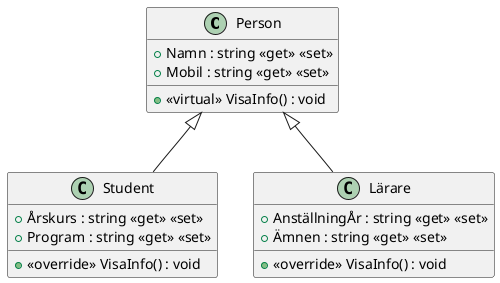 @startuml
class Person {
    + Namn : string <<get>> <<set>>
    + Mobil : string <<get>> <<set>>
    + <<virtual>> VisaInfo() : void
}
class Student {
    + Årskurs : string <<get>> <<set>>
    + Program : string <<get>> <<set>>
    + <<override>> VisaInfo() : void
}
class Lärare {
    + AnställningÅr : string <<get>> <<set>>
    + Ämnen : string <<get>> <<set>>
    + <<override>> VisaInfo() : void
}
Person <|-- Student
Person <|-- Lärare
@enduml
